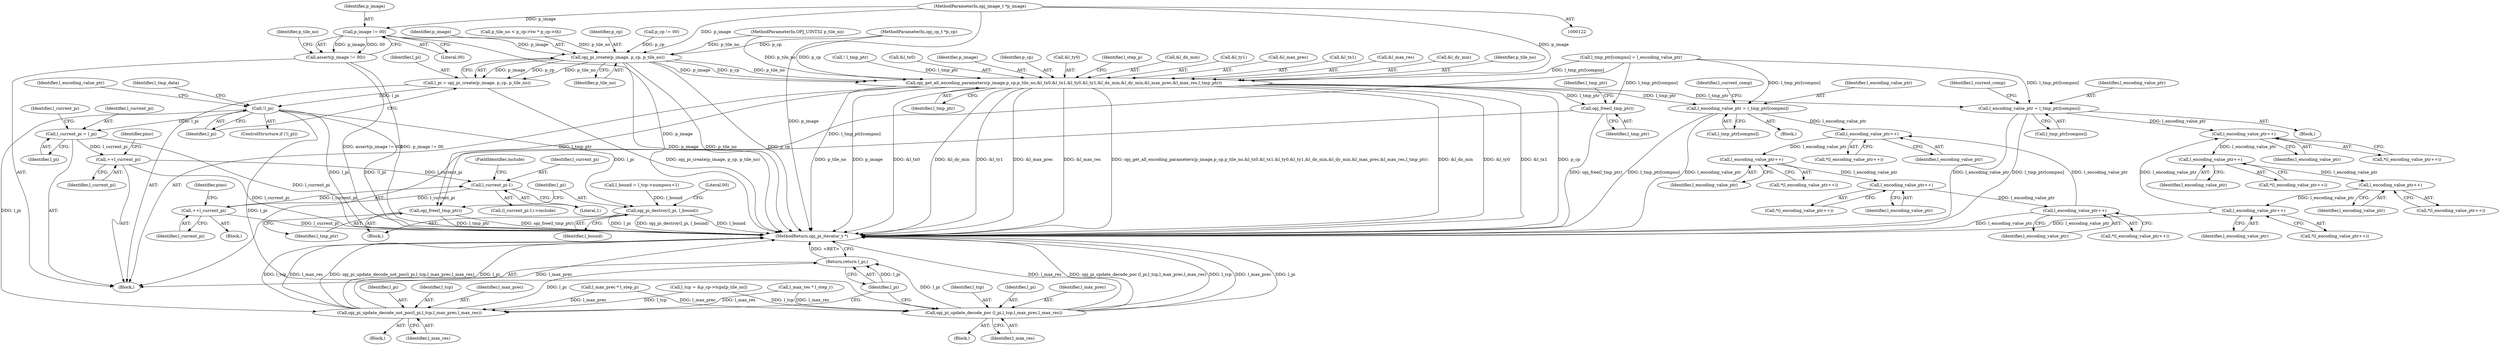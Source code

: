 digraph "0_openjpeg_c16bc057ba3f125051c9966cf1f5b68a05681de4@pointer" {
"1000123" [label="(MethodParameterIn,opj_image_t *p_image)"];
"1000179" [label="(Call,p_image != 00)"];
"1000178" [label="(Call,assert(p_image != 00))"];
"1000252" [label="(Call,opj_pi_create(p_image, p_cp, p_tile_no))"];
"1000250" [label="(Call,l_pi = opj_pi_create(p_image, p_cp, p_tile_no))"];
"1000257" [label="(Call,!l_pi)"];
"1000330" [label="(Call,l_current_pi = l_pi)"];
"1000504" [label="(Call,++l_current_pi)"];
"1000661" [label="(Call,l_current_pi-1)"];
"1000665" [label="(Call,++l_current_pi)"];
"1000359" [label="(Call,opj_pi_destroy(l_pi, l_bound))"];
"1000682" [label="(Call,opj_pi_update_decode_poc (l_pi,l_tcp,l_max_prec,l_max_res))"];
"1000694" [label="(Return,return l_pi;)"];
"1000689" [label="(Call,opj_pi_update_decode_not_poc(l_pi,l_tcp,l_max_prec,l_max_res))"];
"1000289" [label="(Call,opj_get_all_encoding_parameters(p_image,p_cp,p_tile_no,&l_tx0,&l_tx1,&l_ty0,&l_ty1,&l_dx_min,&l_dy_min,&l_max_prec,&l_max_res,l_tmp_ptr))"];
"1000357" [label="(Call,opj_free(l_tmp_ptr))"];
"1000437" [label="(Call,l_encoding_value_ptr = l_tmp_ptr[compno])"];
"1000473" [label="(Call,l_encoding_value_ptr++)"];
"1000480" [label="(Call,l_encoding_value_ptr++)"];
"1000487" [label="(Call,l_encoding_value_ptr++)"];
"1000494" [label="(Call,l_encoding_value_ptr++)"];
"1000589" [label="(Call,l_encoding_value_ptr = l_tmp_ptr[compno])"];
"1000625" [label="(Call,l_encoding_value_ptr++)"];
"1000632" [label="(Call,l_encoding_value_ptr++)"];
"1000639" [label="(Call,l_encoding_value_ptr++)"];
"1000646" [label="(Call,l_encoding_value_ptr++)"];
"1000672" [label="(Call,opj_free(l_tmp_ptr))"];
"1000694" [label="(Return,return l_pi;)"];
"1000253" [label="(Identifier,p_image)"];
"1000487" [label="(Call,l_encoding_value_ptr++)"];
"1000660" [label="(Call,(l_current_pi-1)->include)"];
"1000481" [label="(Identifier,l_encoding_value_ptr)"];
"1000251" [label="(Identifier,l_pi)"];
"1000243" [label="(Call,! l_tmp_ptr)"];
"1000293" [label="(Call,&l_tx0)"];
"1000631" [label="(Call,*(l_encoding_value_ptr++))"];
"1000646" [label="(Call,l_encoding_value_ptr++)"];
"1000358" [label="(Identifier,l_tmp_ptr)"];
"1000514" [label="(Identifier,pino)"];
"1000289" [label="(Call,opj_get_all_encoding_parameters(p_image,p_cp,p_tile_no,&l_tx0,&l_tx1,&l_ty0,&l_ty1,&l_dx_min,&l_dy_min,&l_max_prec,&l_max_res,l_tmp_ptr))"];
"1000126" [label="(Block,)"];
"1000645" [label="(Call,*(l_encoding_value_ptr++))"];
"1000315" [label="(Call,l_max_prec * l_step_p)"];
"1000582" [label="(Block,)"];
"1000124" [label="(MethodParameterIn,opj_cp_t *p_cp)"];
"1000332" [label="(Identifier,l_pi)"];
"1000444" [label="(Identifier,l_current_comp)"];
"1000493" [label="(Call,*(l_encoding_value_ptr++))"];
"1000331" [label="(Identifier,l_current_pi)"];
"1000664" [label="(FieldIdentifier,include)"];
"1000361" [label="(Identifier,l_bound)"];
"1000257" [label="(Call,!l_pi)"];
"1000250" [label="(Call,l_pi = opj_pi_create(p_image, p_cp, p_tile_no))"];
"1000179" [label="(Call,p_image != 00)"];
"1000590" [label="(Identifier,l_encoding_value_ptr)"];
"1000290" [label="(Identifier,p_image)"];
"1000357" [label="(Call,opj_free(l_tmp_ptr))"];
"1000663" [label="(Literal,1)"];
"1000633" [label="(Identifier,l_encoding_value_ptr)"];
"1000675" [label="(Identifier,l_tmp_ptr)"];
"1000291" [label="(Identifier,p_cp)"];
"1000297" [label="(Call,&l_ty0)"];
"1000690" [label="(Identifier,l_pi)"];
"1000691" [label="(Identifier,l_tcp)"];
"1000661" [label="(Call,l_current_pi-1)"];
"1000311" [label="(Identifier,l_step_p)"];
"1000696" [label="(MethodReturn,opj_pi_iterator_t *)"];
"1000681" [label="(Block,)"];
"1000125" [label="(MethodParameterIn,OPJ_UINT32 p_tile_no)"];
"1000515" [label="(Block,)"];
"1000662" [label="(Identifier,l_current_pi)"];
"1000589" [label="(Call,l_encoding_value_ptr = l_tmp_ptr[compno])"];
"1000480" [label="(Call,l_encoding_value_ptr++)"];
"1000689" [label="(Call,opj_pi_update_decode_not_poc(l_pi,l_tcp,l_max_prec,l_max_res))"];
"1000301" [label="(Call,&l_dx_min)"];
"1000354" [label="(Block,)"];
"1000123" [label="(MethodParameterIn,opj_image_t *p_image)"];
"1000486" [label="(Call,*(l_encoding_value_ptr++))"];
"1000299" [label="(Call,&l_ty1)"];
"1000184" [label="(Identifier,p_tile_no)"];
"1000472" [label="(Call,*(l_encoding_value_ptr++))"];
"1000626" [label="(Identifier,l_encoding_value_ptr)"];
"1000673" [label="(Identifier,l_tmp_ptr)"];
"1000305" [label="(Call,&l_max_prec)"];
"1000686" [label="(Identifier,l_max_res)"];
"1000665" [label="(Call,++l_current_pi)"];
"1000439" [label="(Call,l_tmp_ptr[compno])"];
"1000682" [label="(Call,opj_pi_update_decode_poc (l_pi,l_tcp,l_max_prec,l_max_res))"];
"1000335" [label="(Identifier,l_current_pi)"];
"1000255" [label="(Identifier,p_tile_no)"];
"1000684" [label="(Identifier,l_tcp)"];
"1000183" [label="(Call,p_tile_no < p_cp->tw * p_cp->th)"];
"1000267" [label="(Identifier,l_encoding_value_ptr)"];
"1000688" [label="(Block,)"];
"1000473" [label="(Call,l_encoding_value_ptr++)"];
"1000494" [label="(Call,l_encoding_value_ptr++)"];
"1000254" [label="(Identifier,p_cp)"];
"1000295" [label="(Call,&l_tx1)"];
"1000683" [label="(Identifier,l_pi)"];
"1000307" [label="(Call,&l_max_res)"];
"1000591" [label="(Call,l_tmp_ptr[compno])"];
"1000692" [label="(Identifier,l_max_prec)"];
"1000639" [label="(Call,l_encoding_value_ptr++)"];
"1000363" [label="(Literal,00)"];
"1000504" [label="(Call,++l_current_pi)"];
"1000281" [label="(Call,l_tmp_ptr[compno] = l_encoding_value_ptr)"];
"1000303" [label="(Call,&l_dy_min)"];
"1000292" [label="(Identifier,p_tile_no)"];
"1000638" [label="(Call,*(l_encoding_value_ptr++))"];
"1000252" [label="(Call,opj_pi_create(p_image, p_cp, p_tile_no))"];
"1000474" [label="(Identifier,l_encoding_value_ptr)"];
"1000430" [label="(Block,)"];
"1000327" [label="(Call,l_max_res * l_step_r)"];
"1000672" [label="(Call,opj_free(l_tmp_ptr))"];
"1000360" [label="(Identifier,l_pi)"];
"1000624" [label="(Call,*(l_encoding_value_ptr++))"];
"1000505" [label="(Identifier,l_current_pi)"];
"1000596" [label="(Identifier,l_current_comp)"];
"1000685" [label="(Identifier,l_max_prec)"];
"1000175" [label="(Call,p_cp != 00)"];
"1000359" [label="(Call,opj_pi_destroy(l_pi, l_bound))"];
"1000200" [label="(Call,l_bound = l_tcp->numpocs+1)"];
"1000438" [label="(Identifier,l_encoding_value_ptr)"];
"1000693" [label="(Identifier,l_max_res)"];
"1000495" [label="(Identifier,l_encoding_value_ptr)"];
"1000479" [label="(Call,*(l_encoding_value_ptr++))"];
"1000695" [label="(Identifier,l_pi)"];
"1000437" [label="(Call,l_encoding_value_ptr = l_tmp_ptr[compno])"];
"1000258" [label="(Identifier,l_pi)"];
"1000488" [label="(Identifier,l_encoding_value_ptr)"];
"1000180" [label="(Identifier,p_image)"];
"1000256" [label="(ControlStructure,if (!l_pi))"];
"1000181" [label="(Literal,00)"];
"1000632" [label="(Call,l_encoding_value_ptr++)"];
"1000192" [label="(Call,l_tcp = &p_cp->tcps[p_tile_no])"];
"1000647" [label="(Identifier,l_encoding_value_ptr)"];
"1000330" [label="(Call,l_current_pi = l_pi)"];
"1000178" [label="(Call,assert(p_image != 00))"];
"1000640" [label="(Identifier,l_encoding_value_ptr)"];
"1000261" [label="(Identifier,l_tmp_data)"];
"1000625" [label="(Call,l_encoding_value_ptr++)"];
"1000666" [label="(Identifier,l_current_pi)"];
"1000508" [label="(Identifier,pino)"];
"1000309" [label="(Identifier,l_tmp_ptr)"];
"1000123" -> "1000122"  [label="AST: "];
"1000123" -> "1000696"  [label="DDG: p_image"];
"1000123" -> "1000179"  [label="DDG: p_image"];
"1000123" -> "1000252"  [label="DDG: p_image"];
"1000123" -> "1000289"  [label="DDG: p_image"];
"1000179" -> "1000178"  [label="AST: "];
"1000179" -> "1000181"  [label="CFG: "];
"1000180" -> "1000179"  [label="AST: "];
"1000181" -> "1000179"  [label="AST: "];
"1000178" -> "1000179"  [label="CFG: "];
"1000179" -> "1000696"  [label="DDG: p_image"];
"1000179" -> "1000178"  [label="DDG: p_image"];
"1000179" -> "1000178"  [label="DDG: 00"];
"1000179" -> "1000252"  [label="DDG: p_image"];
"1000178" -> "1000126"  [label="AST: "];
"1000184" -> "1000178"  [label="CFG: "];
"1000178" -> "1000696"  [label="DDG: assert(p_image != 00)"];
"1000178" -> "1000696"  [label="DDG: p_image != 00"];
"1000252" -> "1000250"  [label="AST: "];
"1000252" -> "1000255"  [label="CFG: "];
"1000253" -> "1000252"  [label="AST: "];
"1000254" -> "1000252"  [label="AST: "];
"1000255" -> "1000252"  [label="AST: "];
"1000250" -> "1000252"  [label="CFG: "];
"1000252" -> "1000696"  [label="DDG: p_image"];
"1000252" -> "1000696"  [label="DDG: p_tile_no"];
"1000252" -> "1000696"  [label="DDG: p_cp"];
"1000252" -> "1000250"  [label="DDG: p_image"];
"1000252" -> "1000250"  [label="DDG: p_cp"];
"1000252" -> "1000250"  [label="DDG: p_tile_no"];
"1000175" -> "1000252"  [label="DDG: p_cp"];
"1000124" -> "1000252"  [label="DDG: p_cp"];
"1000183" -> "1000252"  [label="DDG: p_tile_no"];
"1000125" -> "1000252"  [label="DDG: p_tile_no"];
"1000252" -> "1000289"  [label="DDG: p_image"];
"1000252" -> "1000289"  [label="DDG: p_cp"];
"1000252" -> "1000289"  [label="DDG: p_tile_no"];
"1000250" -> "1000126"  [label="AST: "];
"1000251" -> "1000250"  [label="AST: "];
"1000258" -> "1000250"  [label="CFG: "];
"1000250" -> "1000696"  [label="DDG: opj_pi_create(p_image, p_cp, p_tile_no)"];
"1000250" -> "1000257"  [label="DDG: l_pi"];
"1000257" -> "1000256"  [label="AST: "];
"1000257" -> "1000258"  [label="CFG: "];
"1000258" -> "1000257"  [label="AST: "];
"1000261" -> "1000257"  [label="CFG: "];
"1000267" -> "1000257"  [label="CFG: "];
"1000257" -> "1000696"  [label="DDG: l_pi"];
"1000257" -> "1000696"  [label="DDG: !l_pi"];
"1000257" -> "1000330"  [label="DDG: l_pi"];
"1000257" -> "1000359"  [label="DDG: l_pi"];
"1000257" -> "1000682"  [label="DDG: l_pi"];
"1000257" -> "1000689"  [label="DDG: l_pi"];
"1000330" -> "1000126"  [label="AST: "];
"1000330" -> "1000332"  [label="CFG: "];
"1000331" -> "1000330"  [label="AST: "];
"1000332" -> "1000330"  [label="AST: "];
"1000335" -> "1000330"  [label="CFG: "];
"1000330" -> "1000696"  [label="DDG: l_current_pi"];
"1000330" -> "1000504"  [label="DDG: l_current_pi"];
"1000504" -> "1000126"  [label="AST: "];
"1000504" -> "1000505"  [label="CFG: "];
"1000505" -> "1000504"  [label="AST: "];
"1000508" -> "1000504"  [label="CFG: "];
"1000504" -> "1000696"  [label="DDG: l_current_pi"];
"1000504" -> "1000661"  [label="DDG: l_current_pi"];
"1000661" -> "1000660"  [label="AST: "];
"1000661" -> "1000663"  [label="CFG: "];
"1000662" -> "1000661"  [label="AST: "];
"1000663" -> "1000661"  [label="AST: "];
"1000664" -> "1000661"  [label="CFG: "];
"1000665" -> "1000661"  [label="DDG: l_current_pi"];
"1000661" -> "1000665"  [label="DDG: l_current_pi"];
"1000665" -> "1000515"  [label="AST: "];
"1000665" -> "1000666"  [label="CFG: "];
"1000666" -> "1000665"  [label="AST: "];
"1000514" -> "1000665"  [label="CFG: "];
"1000665" -> "1000696"  [label="DDG: l_current_pi"];
"1000359" -> "1000354"  [label="AST: "];
"1000359" -> "1000361"  [label="CFG: "];
"1000360" -> "1000359"  [label="AST: "];
"1000361" -> "1000359"  [label="AST: "];
"1000363" -> "1000359"  [label="CFG: "];
"1000359" -> "1000696"  [label="DDG: l_bound"];
"1000359" -> "1000696"  [label="DDG: l_pi"];
"1000359" -> "1000696"  [label="DDG: opj_pi_destroy(l_pi, l_bound)"];
"1000200" -> "1000359"  [label="DDG: l_bound"];
"1000682" -> "1000681"  [label="AST: "];
"1000682" -> "1000686"  [label="CFG: "];
"1000683" -> "1000682"  [label="AST: "];
"1000684" -> "1000682"  [label="AST: "];
"1000685" -> "1000682"  [label="AST: "];
"1000686" -> "1000682"  [label="AST: "];
"1000695" -> "1000682"  [label="CFG: "];
"1000682" -> "1000696"  [label="DDG: opj_pi_update_decode_poc (l_pi,l_tcp,l_max_prec,l_max_res)"];
"1000682" -> "1000696"  [label="DDG: l_tcp"];
"1000682" -> "1000696"  [label="DDG: l_max_prec"];
"1000682" -> "1000696"  [label="DDG: l_pi"];
"1000682" -> "1000696"  [label="DDG: l_max_res"];
"1000192" -> "1000682"  [label="DDG: l_tcp"];
"1000315" -> "1000682"  [label="DDG: l_max_prec"];
"1000327" -> "1000682"  [label="DDG: l_max_res"];
"1000682" -> "1000694"  [label="DDG: l_pi"];
"1000694" -> "1000126"  [label="AST: "];
"1000694" -> "1000695"  [label="CFG: "];
"1000695" -> "1000694"  [label="AST: "];
"1000696" -> "1000694"  [label="CFG: "];
"1000694" -> "1000696"  [label="DDG: <RET>"];
"1000695" -> "1000694"  [label="DDG: l_pi"];
"1000689" -> "1000694"  [label="DDG: l_pi"];
"1000689" -> "1000688"  [label="AST: "];
"1000689" -> "1000693"  [label="CFG: "];
"1000690" -> "1000689"  [label="AST: "];
"1000691" -> "1000689"  [label="AST: "];
"1000692" -> "1000689"  [label="AST: "];
"1000693" -> "1000689"  [label="AST: "];
"1000695" -> "1000689"  [label="CFG: "];
"1000689" -> "1000696"  [label="DDG: l_max_res"];
"1000689" -> "1000696"  [label="DDG: opj_pi_update_decode_not_poc(l_pi,l_tcp,l_max_prec,l_max_res)"];
"1000689" -> "1000696"  [label="DDG: l_pi"];
"1000689" -> "1000696"  [label="DDG: l_max_prec"];
"1000689" -> "1000696"  [label="DDG: l_tcp"];
"1000192" -> "1000689"  [label="DDG: l_tcp"];
"1000315" -> "1000689"  [label="DDG: l_max_prec"];
"1000327" -> "1000689"  [label="DDG: l_max_res"];
"1000289" -> "1000126"  [label="AST: "];
"1000289" -> "1000309"  [label="CFG: "];
"1000290" -> "1000289"  [label="AST: "];
"1000291" -> "1000289"  [label="AST: "];
"1000292" -> "1000289"  [label="AST: "];
"1000293" -> "1000289"  [label="AST: "];
"1000295" -> "1000289"  [label="AST: "];
"1000297" -> "1000289"  [label="AST: "];
"1000299" -> "1000289"  [label="AST: "];
"1000301" -> "1000289"  [label="AST: "];
"1000303" -> "1000289"  [label="AST: "];
"1000305" -> "1000289"  [label="AST: "];
"1000307" -> "1000289"  [label="AST: "];
"1000309" -> "1000289"  [label="AST: "];
"1000311" -> "1000289"  [label="CFG: "];
"1000289" -> "1000696"  [label="DDG: p_cp"];
"1000289" -> "1000696"  [label="DDG: p_tile_no"];
"1000289" -> "1000696"  [label="DDG: p_image"];
"1000289" -> "1000696"  [label="DDG: &l_tx0"];
"1000289" -> "1000696"  [label="DDG: &l_dy_min"];
"1000289" -> "1000696"  [label="DDG: &l_ty1"];
"1000289" -> "1000696"  [label="DDG: &l_max_prec"];
"1000289" -> "1000696"  [label="DDG: &l_max_res"];
"1000289" -> "1000696"  [label="DDG: opj_get_all_encoding_parameters(p_image,p_cp,p_tile_no,&l_tx0,&l_tx1,&l_ty0,&l_ty1,&l_dx_min,&l_dy_min,&l_max_prec,&l_max_res,l_tmp_ptr)"];
"1000289" -> "1000696"  [label="DDG: &l_dx_min"];
"1000289" -> "1000696"  [label="DDG: &l_ty0"];
"1000289" -> "1000696"  [label="DDG: &l_tx1"];
"1000124" -> "1000289"  [label="DDG: p_cp"];
"1000125" -> "1000289"  [label="DDG: p_tile_no"];
"1000281" -> "1000289"  [label="DDG: l_tmp_ptr[compno]"];
"1000243" -> "1000289"  [label="DDG: l_tmp_ptr"];
"1000289" -> "1000357"  [label="DDG: l_tmp_ptr"];
"1000289" -> "1000437"  [label="DDG: l_tmp_ptr"];
"1000289" -> "1000589"  [label="DDG: l_tmp_ptr"];
"1000289" -> "1000672"  [label="DDG: l_tmp_ptr"];
"1000357" -> "1000354"  [label="AST: "];
"1000357" -> "1000358"  [label="CFG: "];
"1000358" -> "1000357"  [label="AST: "];
"1000360" -> "1000357"  [label="CFG: "];
"1000357" -> "1000696"  [label="DDG: opj_free(l_tmp_ptr)"];
"1000357" -> "1000696"  [label="DDG: l_tmp_ptr"];
"1000281" -> "1000357"  [label="DDG: l_tmp_ptr[compno]"];
"1000437" -> "1000430"  [label="AST: "];
"1000437" -> "1000439"  [label="CFG: "];
"1000438" -> "1000437"  [label="AST: "];
"1000439" -> "1000437"  [label="AST: "];
"1000444" -> "1000437"  [label="CFG: "];
"1000437" -> "1000696"  [label="DDG: l_encoding_value_ptr"];
"1000437" -> "1000696"  [label="DDG: l_tmp_ptr[compno]"];
"1000281" -> "1000437"  [label="DDG: l_tmp_ptr[compno]"];
"1000437" -> "1000473"  [label="DDG: l_encoding_value_ptr"];
"1000473" -> "1000472"  [label="AST: "];
"1000473" -> "1000474"  [label="CFG: "];
"1000474" -> "1000473"  [label="AST: "];
"1000472" -> "1000473"  [label="CFG: "];
"1000494" -> "1000473"  [label="DDG: l_encoding_value_ptr"];
"1000473" -> "1000480"  [label="DDG: l_encoding_value_ptr"];
"1000480" -> "1000479"  [label="AST: "];
"1000480" -> "1000481"  [label="CFG: "];
"1000481" -> "1000480"  [label="AST: "];
"1000479" -> "1000480"  [label="CFG: "];
"1000480" -> "1000487"  [label="DDG: l_encoding_value_ptr"];
"1000487" -> "1000486"  [label="AST: "];
"1000487" -> "1000488"  [label="CFG: "];
"1000488" -> "1000487"  [label="AST: "];
"1000486" -> "1000487"  [label="CFG: "];
"1000487" -> "1000494"  [label="DDG: l_encoding_value_ptr"];
"1000494" -> "1000493"  [label="AST: "];
"1000494" -> "1000495"  [label="CFG: "];
"1000495" -> "1000494"  [label="AST: "];
"1000493" -> "1000494"  [label="CFG: "];
"1000494" -> "1000696"  [label="DDG: l_encoding_value_ptr"];
"1000589" -> "1000582"  [label="AST: "];
"1000589" -> "1000591"  [label="CFG: "];
"1000590" -> "1000589"  [label="AST: "];
"1000591" -> "1000589"  [label="AST: "];
"1000596" -> "1000589"  [label="CFG: "];
"1000589" -> "1000696"  [label="DDG: l_encoding_value_ptr"];
"1000589" -> "1000696"  [label="DDG: l_tmp_ptr[compno]"];
"1000281" -> "1000589"  [label="DDG: l_tmp_ptr[compno]"];
"1000589" -> "1000625"  [label="DDG: l_encoding_value_ptr"];
"1000625" -> "1000624"  [label="AST: "];
"1000625" -> "1000626"  [label="CFG: "];
"1000626" -> "1000625"  [label="AST: "];
"1000624" -> "1000625"  [label="CFG: "];
"1000646" -> "1000625"  [label="DDG: l_encoding_value_ptr"];
"1000625" -> "1000632"  [label="DDG: l_encoding_value_ptr"];
"1000632" -> "1000631"  [label="AST: "];
"1000632" -> "1000633"  [label="CFG: "];
"1000633" -> "1000632"  [label="AST: "];
"1000631" -> "1000632"  [label="CFG: "];
"1000632" -> "1000639"  [label="DDG: l_encoding_value_ptr"];
"1000639" -> "1000638"  [label="AST: "];
"1000639" -> "1000640"  [label="CFG: "];
"1000640" -> "1000639"  [label="AST: "];
"1000638" -> "1000639"  [label="CFG: "];
"1000639" -> "1000646"  [label="DDG: l_encoding_value_ptr"];
"1000646" -> "1000645"  [label="AST: "];
"1000646" -> "1000647"  [label="CFG: "];
"1000647" -> "1000646"  [label="AST: "];
"1000645" -> "1000646"  [label="CFG: "];
"1000646" -> "1000696"  [label="DDG: l_encoding_value_ptr"];
"1000672" -> "1000126"  [label="AST: "];
"1000672" -> "1000673"  [label="CFG: "];
"1000673" -> "1000672"  [label="AST: "];
"1000675" -> "1000672"  [label="CFG: "];
"1000672" -> "1000696"  [label="DDG: opj_free(l_tmp_ptr)"];
"1000281" -> "1000672"  [label="DDG: l_tmp_ptr[compno]"];
}

